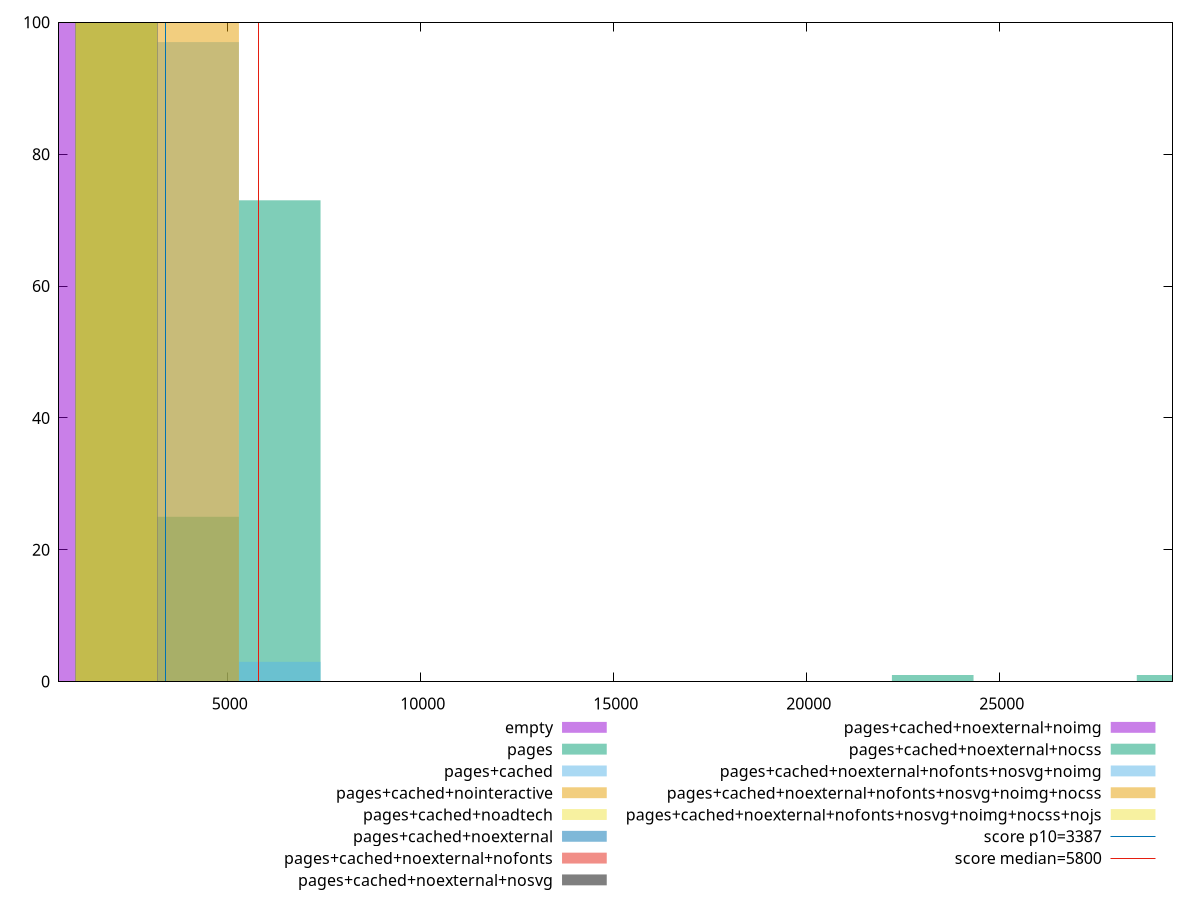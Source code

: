reset

$empty <<EOF
0 100
EOF

$pages <<EOF
29608.78875566862 1
4229.826965095517 25
6344.740447643276 73
23264.048308025343 1
EOF

$pagesCached <<EOF
6344.740447643276 3
4229.826965095517 97
EOF

$pagesCachedNointeractive <<EOF
4229.826965095517 100
EOF

$pagesCachedNoadtech <<EOF
2114.9134825477586 100
EOF

$pagesCachedNoexternal <<EOF
2114.9134825477586 100
EOF

$pagesCachedNoexternalNofonts <<EOF
2114.9134825477586 100
EOF

$pagesCachedNoexternalNosvg <<EOF
2114.9134825477586 100
EOF

$pagesCachedNoexternalNoimg <<EOF
2114.9134825477586 100
EOF

$pagesCachedNoexternalNocss <<EOF
2114.9134825477586 100
EOF

$pagesCachedNoexternalNofontsNosvgNoimg <<EOF
2114.9134825477586 100
EOF

$pagesCachedNoexternalNofontsNosvgNoimgNocss <<EOF
2114.9134825477586 100
EOF

$pagesCachedNoexternalNofontsNosvgNoimgNocssNojs <<EOF
2114.9134825477586 100
EOF

set key outside below
set boxwidth 2114.9134825477586
set xrange [625.16225:29476.904781177953]
set yrange [0:100]
set trange [0:100]
set style fill transparent solid 0.5 noborder

set parametric
set terminal svg size 640, 610 enhanced background rgb 'white'
set output "report_00007_2020-12-11T15:55:29.892Z/speed-index/comparison/histogram/all_raw.svg"

plot $empty title "empty" with boxes, \
     $pages title "pages" with boxes, \
     $pagesCached title "pages+cached" with boxes, \
     $pagesCachedNointeractive title "pages+cached+nointeractive" with boxes, \
     $pagesCachedNoadtech title "pages+cached+noadtech" with boxes, \
     $pagesCachedNoexternal title "pages+cached+noexternal" with boxes, \
     $pagesCachedNoexternalNofonts title "pages+cached+noexternal+nofonts" with boxes, \
     $pagesCachedNoexternalNosvg title "pages+cached+noexternal+nosvg" with boxes, \
     $pagesCachedNoexternalNoimg title "pages+cached+noexternal+noimg" with boxes, \
     $pagesCachedNoexternalNocss title "pages+cached+noexternal+nocss" with boxes, \
     $pagesCachedNoexternalNofontsNosvgNoimg title "pages+cached+noexternal+nofonts+nosvg+noimg" with boxes, \
     $pagesCachedNoexternalNofontsNosvgNoimgNocss title "pages+cached+noexternal+nofonts+nosvg+noimg+nocss" with boxes, \
     $pagesCachedNoexternalNofontsNosvgNoimgNocssNojs title "pages+cached+noexternal+nofonts+nosvg+noimg+nocss+nojs" with boxes, \
     3387,t title "score p10=3387", \
     5800,t title "score median=5800"

reset
